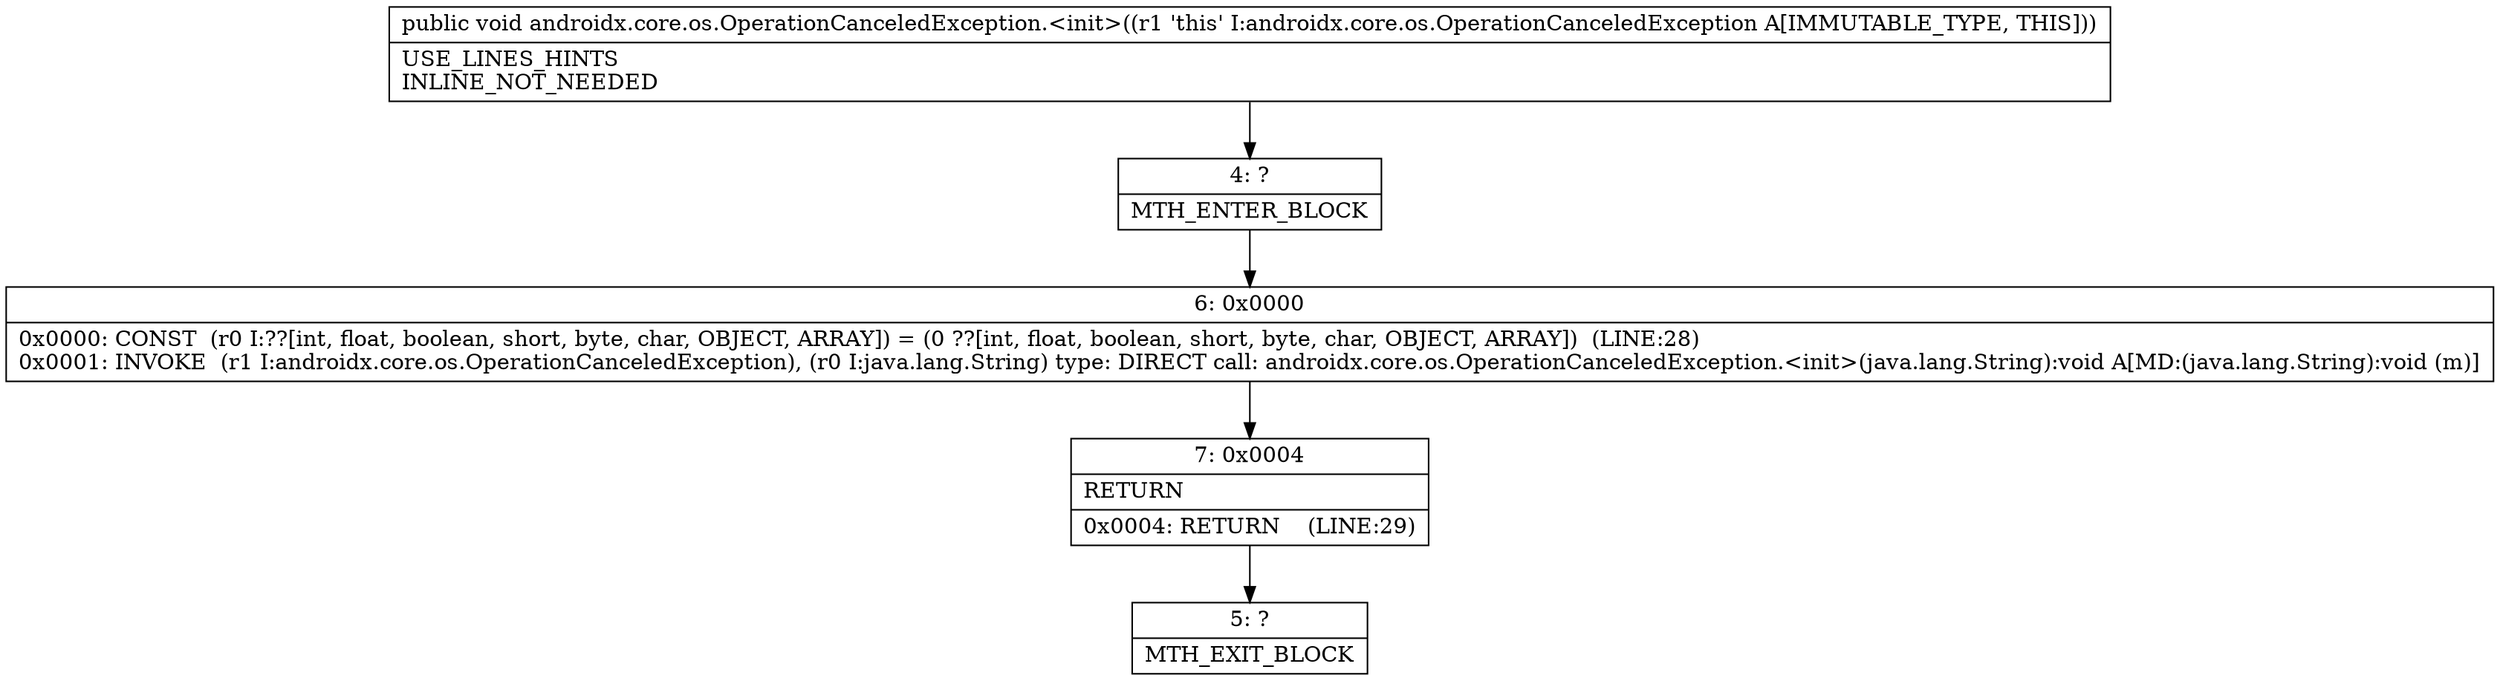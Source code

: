 digraph "CFG forandroidx.core.os.OperationCanceledException.\<init\>()V" {
Node_4 [shape=record,label="{4\:\ ?|MTH_ENTER_BLOCK\l}"];
Node_6 [shape=record,label="{6\:\ 0x0000|0x0000: CONST  (r0 I:??[int, float, boolean, short, byte, char, OBJECT, ARRAY]) = (0 ??[int, float, boolean, short, byte, char, OBJECT, ARRAY])  (LINE:28)\l0x0001: INVOKE  (r1 I:androidx.core.os.OperationCanceledException), (r0 I:java.lang.String) type: DIRECT call: androidx.core.os.OperationCanceledException.\<init\>(java.lang.String):void A[MD:(java.lang.String):void (m)]\l}"];
Node_7 [shape=record,label="{7\:\ 0x0004|RETURN\l|0x0004: RETURN    (LINE:29)\l}"];
Node_5 [shape=record,label="{5\:\ ?|MTH_EXIT_BLOCK\l}"];
MethodNode[shape=record,label="{public void androidx.core.os.OperationCanceledException.\<init\>((r1 'this' I:androidx.core.os.OperationCanceledException A[IMMUTABLE_TYPE, THIS]))  | USE_LINES_HINTS\lINLINE_NOT_NEEDED\l}"];
MethodNode -> Node_4;Node_4 -> Node_6;
Node_6 -> Node_7;
Node_7 -> Node_5;
}

